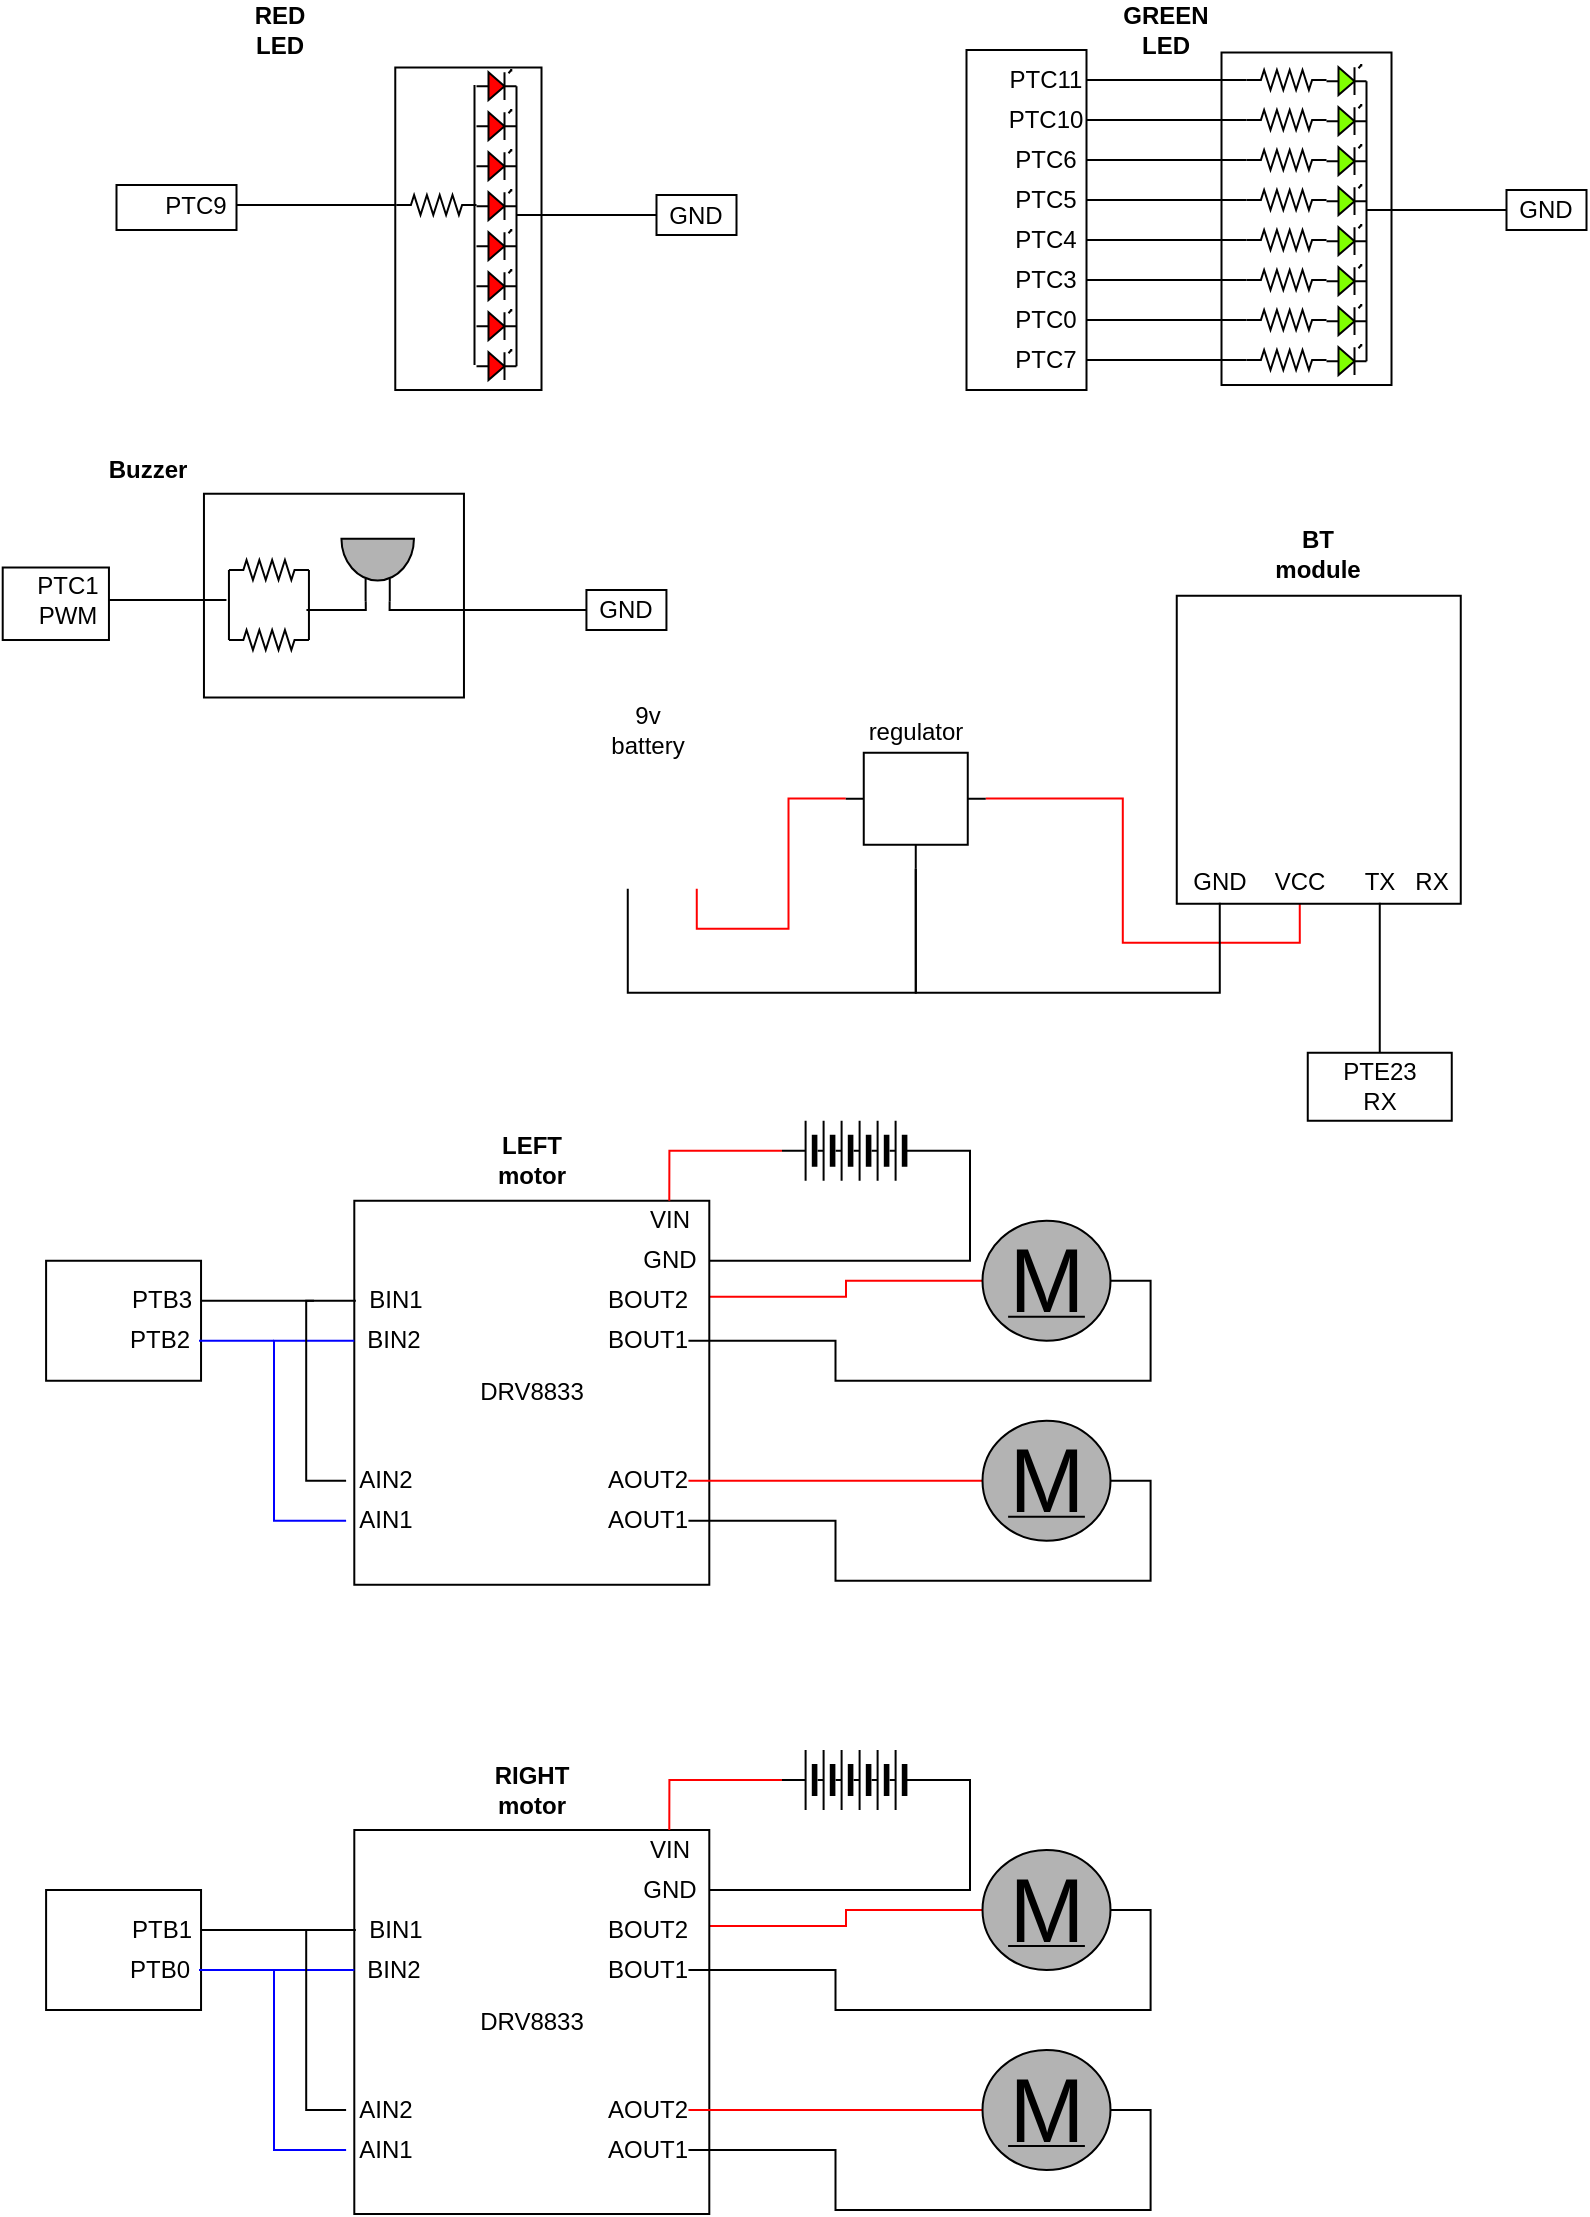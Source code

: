 <mxfile version="12.9.6" type="device"><diagram id="C5RBs43oDa-KdzZeNtuy" name="Page-1"><mxGraphModel dx="1038" dy="584" grid="1" gridSize="10" guides="1" tooltips="1" connect="1" arrows="1" fold="1" page="1" pageScale="1" pageWidth="827" pageHeight="1169" math="0" shadow="0"><root><mxCell id="WIyWlLk6GJQsqaUBKTNV-0"/><mxCell id="WIyWlLk6GJQsqaUBKTNV-1" parent="WIyWlLk6GJQsqaUBKTNV-0"/><mxCell id="u-RZP9D-TtajwMDXHxFr-22" value="" style="rounded=0;whiteSpace=wrap;html=1;rotation=90;" parent="WIyWlLk6GJQsqaUBKTNV-1" vertex="1"><mxGeometry x="593.13" y="81.88" width="166.25" height="85" as="geometry"/></mxCell><mxCell id="u-RZP9D-TtajwMDXHxFr-1" value="" style="pointerEvents=1;verticalLabelPosition=bottom;shadow=0;dashed=0;align=center;html=1;verticalAlign=top;shape=mxgraph.electrical.resistors.resistor_2;" parent="WIyWlLk6GJQsqaUBKTNV-1" vertex="1"><mxGeometry x="646.25" y="50" width="40" height="10" as="geometry"/></mxCell><mxCell id="u-RZP9D-TtajwMDXHxFr-2" value="" style="pointerEvents=1;verticalLabelPosition=bottom;shadow=0;dashed=0;align=center;html=1;verticalAlign=top;shape=mxgraph.electrical.resistors.resistor_2;" parent="WIyWlLk6GJQsqaUBKTNV-1" vertex="1"><mxGeometry x="646.25" y="70" width="40" height="10" as="geometry"/></mxCell><mxCell id="u-RZP9D-TtajwMDXHxFr-3" value="" style="pointerEvents=1;verticalLabelPosition=bottom;shadow=0;dashed=0;align=center;html=1;verticalAlign=top;shape=mxgraph.electrical.resistors.resistor_2;" parent="WIyWlLk6GJQsqaUBKTNV-1" vertex="1"><mxGeometry x="646.25" y="90" width="40" height="10" as="geometry"/></mxCell><mxCell id="u-RZP9D-TtajwMDXHxFr-4" value="" style="pointerEvents=1;verticalLabelPosition=bottom;shadow=0;dashed=0;align=center;html=1;verticalAlign=top;shape=mxgraph.electrical.resistors.resistor_2;" parent="WIyWlLk6GJQsqaUBKTNV-1" vertex="1"><mxGeometry x="646.25" y="110" width="40" height="10" as="geometry"/></mxCell><mxCell id="u-RZP9D-TtajwMDXHxFr-5" value="" style="verticalLabelPosition=bottom;shadow=0;dashed=0;align=center;html=1;verticalAlign=top;shape=mxgraph.electrical.opto_electronics.led_1;pointerEvents=1;fillColor=#80FF00;" parent="WIyWlLk6GJQsqaUBKTNV-1" vertex="1"><mxGeometry x="686.25" y="47.5" width="20" height="15" as="geometry"/></mxCell><mxCell id="u-RZP9D-TtajwMDXHxFr-10" value="" style="pointerEvents=1;verticalLabelPosition=bottom;shadow=0;dashed=0;align=center;html=1;verticalAlign=top;shape=mxgraph.electrical.resistors.resistor_2;" parent="WIyWlLk6GJQsqaUBKTNV-1" vertex="1"><mxGeometry x="646.25" y="190" width="40" height="10" as="geometry"/></mxCell><mxCell id="u-RZP9D-TtajwMDXHxFr-11" value="" style="pointerEvents=1;verticalLabelPosition=bottom;shadow=0;dashed=0;align=center;html=1;verticalAlign=top;shape=mxgraph.electrical.resistors.resistor_2;" parent="WIyWlLk6GJQsqaUBKTNV-1" vertex="1"><mxGeometry x="646.25" y="170" width="40" height="10" as="geometry"/></mxCell><mxCell id="u-RZP9D-TtajwMDXHxFr-12" value="" style="pointerEvents=1;verticalLabelPosition=bottom;shadow=0;dashed=0;align=center;html=1;verticalAlign=top;shape=mxgraph.electrical.resistors.resistor_2;" parent="WIyWlLk6GJQsqaUBKTNV-1" vertex="1"><mxGeometry x="646.25" y="150" width="40" height="10" as="geometry"/></mxCell><mxCell id="u-RZP9D-TtajwMDXHxFr-13" value="" style="pointerEvents=1;verticalLabelPosition=bottom;shadow=0;dashed=0;align=center;html=1;verticalAlign=top;shape=mxgraph.electrical.resistors.resistor_2;" parent="WIyWlLk6GJQsqaUBKTNV-1" vertex="1"><mxGeometry x="646.25" y="130" width="40" height="10" as="geometry"/></mxCell><mxCell id="u-RZP9D-TtajwMDXHxFr-15" value="" style="verticalLabelPosition=bottom;shadow=0;dashed=0;align=center;html=1;verticalAlign=top;shape=mxgraph.electrical.opto_electronics.led_1;pointerEvents=1;fillColor=#80FF00;" parent="WIyWlLk6GJQsqaUBKTNV-1" vertex="1"><mxGeometry x="686.25" y="87.5" width="20" height="15" as="geometry"/></mxCell><mxCell id="u-RZP9D-TtajwMDXHxFr-16" value="" style="verticalLabelPosition=bottom;shadow=0;dashed=0;align=center;html=1;verticalAlign=top;shape=mxgraph.electrical.opto_electronics.led_1;pointerEvents=1;fillColor=#80FF00;" parent="WIyWlLk6GJQsqaUBKTNV-1" vertex="1"><mxGeometry x="686.25" y="67.5" width="20" height="15" as="geometry"/></mxCell><mxCell id="u-RZP9D-TtajwMDXHxFr-17" value="" style="verticalLabelPosition=bottom;shadow=0;dashed=0;align=center;html=1;verticalAlign=top;shape=mxgraph.electrical.opto_electronics.led_1;pointerEvents=1;fillColor=#80FF00;" parent="WIyWlLk6GJQsqaUBKTNV-1" vertex="1"><mxGeometry x="686.25" y="107.5" width="20" height="15" as="geometry"/></mxCell><mxCell id="u-RZP9D-TtajwMDXHxFr-18" value="" style="verticalLabelPosition=bottom;shadow=0;dashed=0;align=center;html=1;verticalAlign=top;shape=mxgraph.electrical.opto_electronics.led_1;pointerEvents=1;fillColor=#80FF00;" parent="WIyWlLk6GJQsqaUBKTNV-1" vertex="1"><mxGeometry x="686.25" y="147.5" width="20" height="15" as="geometry"/></mxCell><mxCell id="u-RZP9D-TtajwMDXHxFr-19" value="" style="verticalLabelPosition=bottom;shadow=0;dashed=0;align=center;html=1;verticalAlign=top;shape=mxgraph.electrical.opto_electronics.led_1;pointerEvents=1;fillColor=#80FF00;" parent="WIyWlLk6GJQsqaUBKTNV-1" vertex="1"><mxGeometry x="686.25" y="127.5" width="20" height="15" as="geometry"/></mxCell><mxCell id="u-RZP9D-TtajwMDXHxFr-20" value="" style="verticalLabelPosition=bottom;shadow=0;dashed=0;align=center;html=1;verticalAlign=top;shape=mxgraph.electrical.opto_electronics.led_1;pointerEvents=1;fillColor=#80FF00;" parent="WIyWlLk6GJQsqaUBKTNV-1" vertex="1"><mxGeometry x="686.25" y="167.5" width="20" height="15" as="geometry"/></mxCell><mxCell id="u-RZP9D-TtajwMDXHxFr-21" value="" style="verticalLabelPosition=bottom;shadow=0;dashed=0;align=center;html=1;verticalAlign=top;shape=mxgraph.electrical.opto_electronics.led_1;pointerEvents=1;fillColor=#80FF00;" parent="WIyWlLk6GJQsqaUBKTNV-1" vertex="1"><mxGeometry x="686.25" y="187.5" width="20" height="15" as="geometry"/></mxCell><mxCell id="u-RZP9D-TtajwMDXHxFr-29" value="&lt;b&gt;GREEN LED&lt;/b&gt;" style="text;html=1;strokeColor=none;fillColor=none;align=center;verticalAlign=middle;whiteSpace=wrap;rounded=0;" parent="WIyWlLk6GJQsqaUBKTNV-1" vertex="1"><mxGeometry x="586.25" y="20" width="40" height="20" as="geometry"/></mxCell><mxCell id="u-RZP9D-TtajwMDXHxFr-30" value="" style="rounded=0;whiteSpace=wrap;html=1;rotation=90;" parent="WIyWlLk6GJQsqaUBKTNV-1" vertex="1"><mxGeometry x="451.25" y="95" width="170" height="60" as="geometry"/></mxCell><mxCell id="u-RZP9D-TtajwMDXHxFr-42" style="edgeStyle=orthogonalEdgeStyle;rounded=0;orthogonalLoop=1;jettySize=auto;html=1;exitX=1;exitY=0.5;exitDx=0;exitDy=0;entryX=0;entryY=0.5;entryDx=0;entryDy=0;entryPerimeter=0;endArrow=none;endFill=0;strokeColor=#000000;" parent="WIyWlLk6GJQsqaUBKTNV-1" source="u-RZP9D-TtajwMDXHxFr-31" target="u-RZP9D-TtajwMDXHxFr-3" edge="1"><mxGeometry relative="1" as="geometry"/></mxCell><mxCell id="u-RZP9D-TtajwMDXHxFr-31" value="PTC6" style="text;html=1;strokeColor=none;fillColor=none;align=center;verticalAlign=middle;whiteSpace=wrap;rounded=0;" parent="WIyWlLk6GJQsqaUBKTNV-1" vertex="1"><mxGeometry x="526.25" y="85" width="40" height="20" as="geometry"/></mxCell><mxCell id="u-RZP9D-TtajwMDXHxFr-41" style="edgeStyle=orthogonalEdgeStyle;rounded=0;orthogonalLoop=1;jettySize=auto;html=1;exitX=1;exitY=0.5;exitDx=0;exitDy=0;entryX=0;entryY=0.5;entryDx=0;entryDy=0;entryPerimeter=0;endArrow=none;endFill=0;strokeColor=#000000;" parent="WIyWlLk6GJQsqaUBKTNV-1" source="u-RZP9D-TtajwMDXHxFr-32" target="u-RZP9D-TtajwMDXHxFr-4" edge="1"><mxGeometry relative="1" as="geometry"/></mxCell><mxCell id="u-RZP9D-TtajwMDXHxFr-32" value="PTC5" style="text;html=1;strokeColor=none;fillColor=none;align=center;verticalAlign=middle;whiteSpace=wrap;rounded=0;" parent="WIyWlLk6GJQsqaUBKTNV-1" vertex="1"><mxGeometry x="526.25" y="105" width="40" height="20" as="geometry"/></mxCell><mxCell id="u-RZP9D-TtajwMDXHxFr-40" style="edgeStyle=orthogonalEdgeStyle;rounded=0;orthogonalLoop=1;jettySize=auto;html=1;exitX=1;exitY=0.5;exitDx=0;exitDy=0;entryX=0;entryY=0.5;entryDx=0;entryDy=0;entryPerimeter=0;endArrow=none;endFill=0;strokeColor=#000000;" parent="WIyWlLk6GJQsqaUBKTNV-1" source="u-RZP9D-TtajwMDXHxFr-33" target="u-RZP9D-TtajwMDXHxFr-13" edge="1"><mxGeometry relative="1" as="geometry"/></mxCell><mxCell id="u-RZP9D-TtajwMDXHxFr-33" value="PTC4" style="text;html=1;strokeColor=none;fillColor=none;align=center;verticalAlign=middle;whiteSpace=wrap;rounded=0;" parent="WIyWlLk6GJQsqaUBKTNV-1" vertex="1"><mxGeometry x="526.25" y="125" width="40" height="20" as="geometry"/></mxCell><mxCell id="u-RZP9D-TtajwMDXHxFr-39" style="edgeStyle=orthogonalEdgeStyle;rounded=0;orthogonalLoop=1;jettySize=auto;html=1;exitX=1;exitY=0.5;exitDx=0;exitDy=0;entryX=0;entryY=0.5;entryDx=0;entryDy=0;entryPerimeter=0;endArrow=none;endFill=0;strokeColor=#000000;" parent="WIyWlLk6GJQsqaUBKTNV-1" source="u-RZP9D-TtajwMDXHxFr-34" target="u-RZP9D-TtajwMDXHxFr-12" edge="1"><mxGeometry relative="1" as="geometry"/></mxCell><mxCell id="u-RZP9D-TtajwMDXHxFr-34" value="PTC3" style="text;html=1;strokeColor=none;fillColor=none;align=center;verticalAlign=middle;whiteSpace=wrap;rounded=0;" parent="WIyWlLk6GJQsqaUBKTNV-1" vertex="1"><mxGeometry x="526.25" y="145" width="40" height="20" as="geometry"/></mxCell><mxCell id="u-RZP9D-TtajwMDXHxFr-38" style="edgeStyle=orthogonalEdgeStyle;rounded=0;orthogonalLoop=1;jettySize=auto;html=1;exitX=1;exitY=0.5;exitDx=0;exitDy=0;entryX=0;entryY=0.5;entryDx=0;entryDy=0;entryPerimeter=0;endArrow=none;endFill=0;strokeColor=#000000;" parent="WIyWlLk6GJQsqaUBKTNV-1" source="u-RZP9D-TtajwMDXHxFr-35" target="u-RZP9D-TtajwMDXHxFr-11" edge="1"><mxGeometry relative="1" as="geometry"/></mxCell><mxCell id="u-RZP9D-TtajwMDXHxFr-35" value="PTC0" style="text;html=1;strokeColor=none;fillColor=none;align=center;verticalAlign=middle;whiteSpace=wrap;rounded=0;" parent="WIyWlLk6GJQsqaUBKTNV-1" vertex="1"><mxGeometry x="526.25" y="165" width="40" height="20" as="geometry"/></mxCell><mxCell id="u-RZP9D-TtajwMDXHxFr-37" style="edgeStyle=orthogonalEdgeStyle;rounded=0;orthogonalLoop=1;jettySize=auto;html=1;exitX=1;exitY=0.5;exitDx=0;exitDy=0;entryX=0;entryY=0.5;entryDx=0;entryDy=0;entryPerimeter=0;endArrow=none;endFill=0;strokeColor=#000000;" parent="WIyWlLk6GJQsqaUBKTNV-1" source="u-RZP9D-TtajwMDXHxFr-36" target="u-RZP9D-TtajwMDXHxFr-10" edge="1"><mxGeometry relative="1" as="geometry"/></mxCell><mxCell id="u-RZP9D-TtajwMDXHxFr-36" value="PTC7" style="text;html=1;strokeColor=none;fillColor=none;align=center;verticalAlign=middle;whiteSpace=wrap;rounded=0;" parent="WIyWlLk6GJQsqaUBKTNV-1" vertex="1"><mxGeometry x="526.25" y="185" width="40" height="20" as="geometry"/></mxCell><mxCell id="u-RZP9D-TtajwMDXHxFr-46" style="edgeStyle=orthogonalEdgeStyle;rounded=0;orthogonalLoop=1;jettySize=auto;html=1;entryX=0;entryY=0.5;entryDx=0;entryDy=0;entryPerimeter=0;endArrow=none;endFill=0;strokeColor=#000000;" parent="WIyWlLk6GJQsqaUBKTNV-1" source="u-RZP9D-TtajwMDXHxFr-43" target="u-RZP9D-TtajwMDXHxFr-2" edge="1"><mxGeometry relative="1" as="geometry"/></mxCell><mxCell id="u-RZP9D-TtajwMDXHxFr-43" value="PTC10" style="text;html=1;strokeColor=none;fillColor=none;align=center;verticalAlign=middle;whiteSpace=wrap;rounded=0;" parent="WIyWlLk6GJQsqaUBKTNV-1" vertex="1"><mxGeometry x="526.25" y="65" width="40" height="20" as="geometry"/></mxCell><mxCell id="u-RZP9D-TtajwMDXHxFr-45" style="edgeStyle=orthogonalEdgeStyle;rounded=0;orthogonalLoop=1;jettySize=auto;html=1;entryX=0;entryY=0.5;entryDx=0;entryDy=0;entryPerimeter=0;endArrow=none;endFill=0;strokeColor=#000000;" parent="WIyWlLk6GJQsqaUBKTNV-1" source="u-RZP9D-TtajwMDXHxFr-44" target="u-RZP9D-TtajwMDXHxFr-1" edge="1"><mxGeometry relative="1" as="geometry"/></mxCell><mxCell id="u-RZP9D-TtajwMDXHxFr-44" value="PTC11" style="text;html=1;strokeColor=none;fillColor=none;align=center;verticalAlign=middle;whiteSpace=wrap;rounded=0;" parent="WIyWlLk6GJQsqaUBKTNV-1" vertex="1"><mxGeometry x="526.25" y="45" width="40" height="20" as="geometry"/></mxCell><mxCell id="u-RZP9D-TtajwMDXHxFr-47" value="" style="endArrow=none;html=1;strokeColor=#000000;entryX=1;entryY=0.54;entryDx=0;entryDy=0;entryPerimeter=0;exitX=1;exitY=0.54;exitDx=0;exitDy=0;exitPerimeter=0;" parent="WIyWlLk6GJQsqaUBKTNV-1" source="u-RZP9D-TtajwMDXHxFr-21" target="u-RZP9D-TtajwMDXHxFr-5" edge="1"><mxGeometry width="50" height="50" relative="1" as="geometry"><mxPoint x="606.25" y="160" as="sourcePoint"/><mxPoint x="656.25" y="110" as="targetPoint"/></mxGeometry></mxCell><mxCell id="u-RZP9D-TtajwMDXHxFr-48" value="" style="endArrow=none;html=1;strokeColor=#000000;" parent="WIyWlLk6GJQsqaUBKTNV-1" edge="1"><mxGeometry width="50" height="50" relative="1" as="geometry"><mxPoint x="776.25" y="120" as="sourcePoint"/><mxPoint x="706.25" y="120" as="targetPoint"/></mxGeometry></mxCell><mxCell id="u-RZP9D-TtajwMDXHxFr-49" value="GND" style="rounded=0;whiteSpace=wrap;html=1;" parent="WIyWlLk6GJQsqaUBKTNV-1" vertex="1"><mxGeometry x="776.25" y="110" width="40" height="20" as="geometry"/></mxCell><mxCell id="uLHI5x7PCB_vC18Jawln-0" value="" style="rounded=0;whiteSpace=wrap;html=1;rotation=90;" vertex="1" parent="WIyWlLk6GJQsqaUBKTNV-1"><mxGeometry x="176.57" y="92.82" width="161.25" height="73.12" as="geometry"/></mxCell><mxCell id="uLHI5x7PCB_vC18Jawln-1" value="" style="pointerEvents=1;verticalLabelPosition=bottom;shadow=0;dashed=0;align=center;html=1;verticalAlign=top;shape=mxgraph.electrical.resistors.resistor_2;" vertex="1" parent="WIyWlLk6GJQsqaUBKTNV-1"><mxGeometry x="221.25" y="112.5" width="40" height="10" as="geometry"/></mxCell><mxCell id="uLHI5x7PCB_vC18Jawln-5" value="" style="verticalLabelPosition=bottom;shadow=0;dashed=0;align=center;html=1;verticalAlign=top;shape=mxgraph.electrical.opto_electronics.led_1;pointerEvents=1;fillColor=#FF0000;" vertex="1" parent="WIyWlLk6GJQsqaUBKTNV-1"><mxGeometry x="261.25" y="50" width="20" height="15" as="geometry"/></mxCell><mxCell id="uLHI5x7PCB_vC18Jawln-10" value="" style="verticalLabelPosition=bottom;shadow=0;dashed=0;align=center;html=1;verticalAlign=top;shape=mxgraph.electrical.opto_electronics.led_1;pointerEvents=1;fillColor=#FF0000;" vertex="1" parent="WIyWlLk6GJQsqaUBKTNV-1"><mxGeometry x="261.25" y="90" width="20" height="15" as="geometry"/></mxCell><mxCell id="uLHI5x7PCB_vC18Jawln-11" value="" style="verticalLabelPosition=bottom;shadow=0;dashed=0;align=center;html=1;verticalAlign=top;shape=mxgraph.electrical.opto_electronics.led_1;pointerEvents=1;fillColor=#FF0000;" vertex="1" parent="WIyWlLk6GJQsqaUBKTNV-1"><mxGeometry x="261.25" y="70" width="20" height="15" as="geometry"/></mxCell><mxCell id="uLHI5x7PCB_vC18Jawln-12" value="" style="verticalLabelPosition=bottom;shadow=0;dashed=0;align=center;html=1;verticalAlign=top;shape=mxgraph.electrical.opto_electronics.led_1;pointerEvents=1;fillColor=#FF0000;" vertex="1" parent="WIyWlLk6GJQsqaUBKTNV-1"><mxGeometry x="261.25" y="110" width="20" height="15" as="geometry"/></mxCell><mxCell id="uLHI5x7PCB_vC18Jawln-13" value="" style="verticalLabelPosition=bottom;shadow=0;dashed=0;align=center;html=1;verticalAlign=top;shape=mxgraph.electrical.opto_electronics.led_1;pointerEvents=1;fillColor=#FF0000;" vertex="1" parent="WIyWlLk6GJQsqaUBKTNV-1"><mxGeometry x="261.25" y="150" width="20" height="15" as="geometry"/></mxCell><mxCell id="uLHI5x7PCB_vC18Jawln-14" value="" style="verticalLabelPosition=bottom;shadow=0;dashed=0;align=center;html=1;verticalAlign=top;shape=mxgraph.electrical.opto_electronics.led_1;pointerEvents=1;fillColor=#FF0000;" vertex="1" parent="WIyWlLk6GJQsqaUBKTNV-1"><mxGeometry x="261.25" y="130" width="20" height="15" as="geometry"/></mxCell><mxCell id="uLHI5x7PCB_vC18Jawln-15" value="" style="verticalLabelPosition=bottom;shadow=0;dashed=0;align=center;html=1;verticalAlign=top;shape=mxgraph.electrical.opto_electronics.led_1;pointerEvents=1;fillColor=#FF0000;" vertex="1" parent="WIyWlLk6GJQsqaUBKTNV-1"><mxGeometry x="261.25" y="170" width="20" height="15" as="geometry"/></mxCell><mxCell id="uLHI5x7PCB_vC18Jawln-16" value="" style="verticalLabelPosition=bottom;shadow=0;dashed=0;align=center;html=1;verticalAlign=top;shape=mxgraph.electrical.opto_electronics.led_1;pointerEvents=1;fillColor=#FF0000;" vertex="1" parent="WIyWlLk6GJQsqaUBKTNV-1"><mxGeometry x="261.25" y="190" width="20" height="15" as="geometry"/></mxCell><mxCell id="uLHI5x7PCB_vC18Jawln-17" value="&lt;b&gt;RED&lt;br&gt;LED&lt;/b&gt;" style="text;html=1;strokeColor=none;fillColor=none;align=center;verticalAlign=middle;whiteSpace=wrap;rounded=0;" vertex="1" parent="WIyWlLk6GJQsqaUBKTNV-1"><mxGeometry x="142.82" y="20" width="40" height="20" as="geometry"/></mxCell><mxCell id="uLHI5x7PCB_vC18Jawln-18" value="" style="rounded=0;whiteSpace=wrap;html=1;rotation=90;" vertex="1" parent="WIyWlLk6GJQsqaUBKTNV-1"><mxGeometry x="100" y="88.75" width="22.5" height="60" as="geometry"/></mxCell><mxCell id="uLHI5x7PCB_vC18Jawln-43" style="edgeStyle=orthogonalEdgeStyle;rounded=0;orthogonalLoop=1;jettySize=auto;html=1;entryX=0;entryY=0.5;entryDx=0;entryDy=0;entryPerimeter=0;endArrow=none;endFill=0;" edge="1" parent="WIyWlLk6GJQsqaUBKTNV-1" source="uLHI5x7PCB_vC18Jawln-30" target="uLHI5x7PCB_vC18Jawln-1"><mxGeometry relative="1" as="geometry"/></mxCell><mxCell id="uLHI5x7PCB_vC18Jawln-30" value="PTC9" style="text;html=1;strokeColor=none;fillColor=none;align=center;verticalAlign=middle;whiteSpace=wrap;rounded=0;" vertex="1" parent="WIyWlLk6GJQsqaUBKTNV-1"><mxGeometry x="101.25" y="107.5" width="40" height="20" as="geometry"/></mxCell><mxCell id="uLHI5x7PCB_vC18Jawln-35" value="" style="endArrow=none;html=1;strokeColor=#000000;entryX=1;entryY=0.54;entryDx=0;entryDy=0;entryPerimeter=0;exitX=1;exitY=0.54;exitDx=0;exitDy=0;exitPerimeter=0;" edge="1" parent="WIyWlLk6GJQsqaUBKTNV-1" source="uLHI5x7PCB_vC18Jawln-16" target="uLHI5x7PCB_vC18Jawln-5"><mxGeometry width="50" height="50" relative="1" as="geometry"><mxPoint x="181.25" y="162.5" as="sourcePoint"/><mxPoint x="231.25" y="112.5" as="targetPoint"/></mxGeometry></mxCell><mxCell id="uLHI5x7PCB_vC18Jawln-36" value="" style="endArrow=none;html=1;strokeColor=#000000;" edge="1" parent="WIyWlLk6GJQsqaUBKTNV-1"><mxGeometry width="50" height="50" relative="1" as="geometry"><mxPoint x="351.25" y="122.5" as="sourcePoint"/><mxPoint x="281.25" y="122.5" as="targetPoint"/></mxGeometry></mxCell><mxCell id="uLHI5x7PCB_vC18Jawln-37" value="GND" style="rounded=0;whiteSpace=wrap;html=1;" vertex="1" parent="WIyWlLk6GJQsqaUBKTNV-1"><mxGeometry x="351.25" y="112.5" width="40" height="20" as="geometry"/></mxCell><mxCell id="uLHI5x7PCB_vC18Jawln-38" value="" style="endArrow=none;html=1;strokeColor=#000000;entryX=1;entryY=0.54;entryDx=0;entryDy=0;entryPerimeter=0;exitX=1;exitY=0.54;exitDx=0;exitDy=0;exitPerimeter=0;" edge="1" parent="WIyWlLk6GJQsqaUBKTNV-1"><mxGeometry width="50" height="50" relative="1" as="geometry"><mxPoint x="260.25" y="197.5" as="sourcePoint"/><mxPoint x="260.25" y="57.5" as="targetPoint"/></mxGeometry></mxCell><mxCell id="uLHI5x7PCB_vC18Jawln-44" value="" style="rounded=0;whiteSpace=wrap;html=1;rotation=90;" vertex="1" parent="WIyWlLk6GJQsqaUBKTNV-1"><mxGeometry x="139.04" y="247.81" width="101.88" height="130" as="geometry"/></mxCell><mxCell id="uLHI5x7PCB_vC18Jawln-64" style="edgeStyle=orthogonalEdgeStyle;rounded=0;orthogonalLoop=1;jettySize=auto;html=1;exitX=0;exitY=0.5;exitDx=0;exitDy=0;exitPerimeter=0;entryX=0;entryY=0.5;entryDx=0;entryDy=0;entryPerimeter=0;endArrow=none;endFill=0;" edge="1" parent="WIyWlLk6GJQsqaUBKTNV-1" source="uLHI5x7PCB_vC18Jawln-45" target="uLHI5x7PCB_vC18Jawln-63"><mxGeometry relative="1" as="geometry"/></mxCell><mxCell id="uLHI5x7PCB_vC18Jawln-65" style="edgeStyle=orthogonalEdgeStyle;rounded=0;orthogonalLoop=1;jettySize=auto;html=1;exitX=1;exitY=0.5;exitDx=0;exitDy=0;exitPerimeter=0;entryX=1;entryY=0.5;entryDx=0;entryDy=0;entryPerimeter=0;endArrow=none;endFill=0;" edge="1" parent="WIyWlLk6GJQsqaUBKTNV-1" source="uLHI5x7PCB_vC18Jawln-45" target="uLHI5x7PCB_vC18Jawln-63"><mxGeometry relative="1" as="geometry"/></mxCell><mxCell id="uLHI5x7PCB_vC18Jawln-45" value="" style="pointerEvents=1;verticalLabelPosition=bottom;shadow=0;dashed=0;align=center;html=1;verticalAlign=top;shape=mxgraph.electrical.resistors.resistor_2;" vertex="1" parent="WIyWlLk6GJQsqaUBKTNV-1"><mxGeometry x="137.47" y="295" width="40" height="10" as="geometry"/></mxCell><mxCell id="uLHI5x7PCB_vC18Jawln-54" value="&lt;b&gt;Buzzer&lt;/b&gt;" style="text;html=1;strokeColor=none;fillColor=none;align=center;verticalAlign=middle;whiteSpace=wrap;rounded=0;" vertex="1" parent="WIyWlLk6GJQsqaUBKTNV-1"><mxGeometry x="77.47" y="240" width="40" height="20" as="geometry"/></mxCell><mxCell id="uLHI5x7PCB_vC18Jawln-55" value="" style="rounded=0;whiteSpace=wrap;html=1;rotation=90;" vertex="1" parent="WIyWlLk6GJQsqaUBKTNV-1"><mxGeometry x="32.79" y="290.32" width="36.25" height="53.12" as="geometry"/></mxCell><mxCell id="uLHI5x7PCB_vC18Jawln-66" style="edgeStyle=orthogonalEdgeStyle;rounded=0;orthogonalLoop=1;jettySize=auto;html=1;endArrow=none;endFill=0;" edge="1" parent="WIyWlLk6GJQsqaUBKTNV-1" source="uLHI5x7PCB_vC18Jawln-57"><mxGeometry relative="1" as="geometry"><mxPoint x="136.22" y="315" as="targetPoint"/></mxGeometry></mxCell><mxCell id="uLHI5x7PCB_vC18Jawln-57" value="PTC1&lt;br&gt;PWM" style="text;html=1;strokeColor=none;fillColor=none;align=center;verticalAlign=middle;whiteSpace=wrap;rounded=0;" vertex="1" parent="WIyWlLk6GJQsqaUBKTNV-1"><mxGeometry x="37.47" y="305" width="40" height="20" as="geometry"/></mxCell><mxCell id="uLHI5x7PCB_vC18Jawln-60" value="GND" style="rounded=0;whiteSpace=wrap;html=1;" vertex="1" parent="WIyWlLk6GJQsqaUBKTNV-1"><mxGeometry x="316.22" y="310" width="40" height="20" as="geometry"/></mxCell><mxCell id="uLHI5x7PCB_vC18Jawln-63" value="" style="pointerEvents=1;verticalLabelPosition=bottom;shadow=0;dashed=0;align=center;html=1;verticalAlign=top;shape=mxgraph.electrical.resistors.resistor_2;" vertex="1" parent="WIyWlLk6GJQsqaUBKTNV-1"><mxGeometry x="137.47" y="330" width="40" height="10" as="geometry"/></mxCell><mxCell id="uLHI5x7PCB_vC18Jawln-69" style="edgeStyle=orthogonalEdgeStyle;rounded=0;orthogonalLoop=1;jettySize=auto;html=1;exitX=1;exitY=0.665;exitDx=0;exitDy=0;exitPerimeter=0;endArrow=none;endFill=0;" edge="1" parent="WIyWlLk6GJQsqaUBKTNV-1" source="uLHI5x7PCB_vC18Jawln-67"><mxGeometry relative="1" as="geometry"><mxPoint x="176.22" y="320" as="targetPoint"/><Array as="points"><mxPoint x="206.22" y="320"/></Array></mxGeometry></mxCell><mxCell id="uLHI5x7PCB_vC18Jawln-70" style="edgeStyle=orthogonalEdgeStyle;rounded=0;orthogonalLoop=1;jettySize=auto;html=1;exitX=1;exitY=0.335;exitDx=0;exitDy=0;exitPerimeter=0;entryX=0;entryY=0.5;entryDx=0;entryDy=0;endArrow=none;endFill=0;" edge="1" parent="WIyWlLk6GJQsqaUBKTNV-1" source="uLHI5x7PCB_vC18Jawln-67" target="uLHI5x7PCB_vC18Jawln-60"><mxGeometry relative="1" as="geometry"><Array as="points"><mxPoint x="218.22" y="320"/></Array></mxGeometry></mxCell><mxCell id="uLHI5x7PCB_vC18Jawln-67" value="" style="pointerEvents=1;verticalLabelPosition=bottom;shadow=0;dashed=0;align=center;html=1;verticalAlign=top;shape=mxgraph.electrical.electro-mechanical.buzzer;rotation=90;fillColor=#B3B3B3;" vertex="1" parent="WIyWlLk6GJQsqaUBKTNV-1"><mxGeometry x="196.22" y="281.88" width="31.25" height="36.25" as="geometry"/></mxCell><mxCell id="uLHI5x7PCB_vC18Jawln-75" value="&lt;b&gt;BT module&lt;/b&gt;" style="text;html=1;strokeColor=none;fillColor=none;align=center;verticalAlign=middle;whiteSpace=wrap;rounded=0;" vertex="1" parent="WIyWlLk6GJQsqaUBKTNV-1"><mxGeometry x="661.63" y="281.88" width="40" height="20" as="geometry"/></mxCell><mxCell id="uLHI5x7PCB_vC18Jawln-90" style="edgeStyle=orthogonalEdgeStyle;rounded=0;orthogonalLoop=1;jettySize=auto;html=1;exitX=0.25;exitY=0;exitDx=0;exitDy=0;entryX=0;entryY=0.395;entryDx=0;entryDy=0;entryPerimeter=0;endArrow=none;endFill=0;strokeColor=#FF0000;" edge="1" parent="WIyWlLk6GJQsqaUBKTNV-1" source="uLHI5x7PCB_vC18Jawln-84" target="uLHI5x7PCB_vC18Jawln-86"><mxGeometry relative="1" as="geometry"/></mxCell><mxCell id="uLHI5x7PCB_vC18Jawln-91" style="edgeStyle=orthogonalEdgeStyle;rounded=0;orthogonalLoop=1;jettySize=auto;html=1;exitX=0.75;exitY=0;exitDx=0;exitDy=0;entryX=0.5;entryY=1;entryDx=0;entryDy=0;entryPerimeter=0;endArrow=none;endFill=0;" edge="1" parent="WIyWlLk6GJQsqaUBKTNV-1" source="uLHI5x7PCB_vC18Jawln-84" target="uLHI5x7PCB_vC18Jawln-86"><mxGeometry relative="1" as="geometry"><Array as="points"><mxPoint x="336.88" y="511.38"/><mxPoint x="480.88" y="511.38"/></Array></mxGeometry></mxCell><mxCell id="uLHI5x7PCB_vC18Jawln-84" value="" style="shape=image;html=1;verticalAlign=top;verticalLabelPosition=bottom;labelBackgroundColor=#ffffff;imageAspect=0;aspect=fixed;image=https://cdn2.iconfinder.com/data/icons/ios-7-icons/50/car_battery-128.png;rotation=-180;flipH=1;" vertex="1" parent="WIyWlLk6GJQsqaUBKTNV-1"><mxGeometry x="319.63" y="390.38" width="69" height="69" as="geometry"/></mxCell><mxCell id="uLHI5x7PCB_vC18Jawln-85" value="9v battery" style="text;html=1;strokeColor=none;fillColor=none;align=center;verticalAlign=middle;whiteSpace=wrap;rounded=0;" vertex="1" parent="WIyWlLk6GJQsqaUBKTNV-1"><mxGeometry x="327.38" y="370.38" width="40" height="20" as="geometry"/></mxCell><mxCell id="uLHI5x7PCB_vC18Jawln-97" style="edgeStyle=orthogonalEdgeStyle;rounded=0;orthogonalLoop=1;jettySize=auto;html=1;exitX=1;exitY=0.395;exitDx=0;exitDy=0;exitPerimeter=0;entryX=0.5;entryY=1;entryDx=0;entryDy=0;endArrow=none;endFill=0;fontColor=#000000;strokeColor=#FF0000;" edge="1" parent="WIyWlLk6GJQsqaUBKTNV-1" source="uLHI5x7PCB_vC18Jawln-86" target="uLHI5x7PCB_vC18Jawln-94"><mxGeometry relative="1" as="geometry"/></mxCell><mxCell id="uLHI5x7PCB_vC18Jawln-86" value="" style="verticalLabelPosition=bottom;shadow=0;dashed=0;align=center;html=1;verticalAlign=top;shape=mxgraph.electrical.abstract.voltage_regulator;" vertex="1" parent="WIyWlLk6GJQsqaUBKTNV-1"><mxGeometry x="445.88" y="391.38" width="70" height="58" as="geometry"/></mxCell><mxCell id="uLHI5x7PCB_vC18Jawln-87" value="regulator" style="text;html=1;strokeColor=none;fillColor=none;align=center;verticalAlign=middle;whiteSpace=wrap;rounded=0;" vertex="1" parent="WIyWlLk6GJQsqaUBKTNV-1"><mxGeometry x="460.88" y="371.38" width="40" height="20" as="geometry"/></mxCell><mxCell id="uLHI5x7PCB_vC18Jawln-88" value="" style="rounded=0;whiteSpace=wrap;html=1;rotation=90;" vertex="1" parent="WIyWlLk6GJQsqaUBKTNV-1"><mxGeometry x="605.38" y="318.88" width="154" height="142" as="geometry"/></mxCell><mxCell id="uLHI5x7PCB_vC18Jawln-98" style="edgeStyle=orthogonalEdgeStyle;rounded=0;orthogonalLoop=1;jettySize=auto;html=1;exitX=0.5;exitY=1;exitDx=0;exitDy=0;entryX=0.5;entryY=1;entryDx=0;entryDy=0;entryPerimeter=0;endArrow=none;endFill=0;" edge="1" parent="WIyWlLk6GJQsqaUBKTNV-1" source="uLHI5x7PCB_vC18Jawln-93" target="uLHI5x7PCB_vC18Jawln-86"><mxGeometry relative="1" as="geometry"><Array as="points"><mxPoint x="632.88" y="511.38"/><mxPoint x="480.88" y="511.38"/></Array></mxGeometry></mxCell><mxCell id="uLHI5x7PCB_vC18Jawln-93" value="GND" style="text;html=1;strokeColor=none;fillColor=none;align=center;verticalAlign=middle;whiteSpace=wrap;rounded=0;" vertex="1" parent="WIyWlLk6GJQsqaUBKTNV-1"><mxGeometry x="612.88" y="446.38" width="40" height="20" as="geometry"/></mxCell><mxCell id="uLHI5x7PCB_vC18Jawln-94" value="VCC" style="text;html=1;strokeColor=none;fillColor=none;align=center;verticalAlign=middle;whiteSpace=wrap;rounded=0;" vertex="1" parent="WIyWlLk6GJQsqaUBKTNV-1"><mxGeometry x="652.88" y="446.38" width="40" height="20" as="geometry"/></mxCell><mxCell id="uLHI5x7PCB_vC18Jawln-100" style="edgeStyle=orthogonalEdgeStyle;rounded=0;orthogonalLoop=1;jettySize=auto;html=1;exitX=0.5;exitY=1;exitDx=0;exitDy=0;entryX=0;entryY=0.5;entryDx=0;entryDy=0;endArrow=none;endFill=0;" edge="1" parent="WIyWlLk6GJQsqaUBKTNV-1" source="uLHI5x7PCB_vC18Jawln-95" target="uLHI5x7PCB_vC18Jawln-99"><mxGeometry relative="1" as="geometry"/></mxCell><mxCell id="uLHI5x7PCB_vC18Jawln-95" value="TX" style="text;html=1;strokeColor=none;fillColor=none;align=center;verticalAlign=middle;whiteSpace=wrap;rounded=0;" vertex="1" parent="WIyWlLk6GJQsqaUBKTNV-1"><mxGeometry x="692.88" y="446.38" width="40" height="20" as="geometry"/></mxCell><mxCell id="uLHI5x7PCB_vC18Jawln-96" value="RX" style="text;html=1;strokeColor=none;fillColor=none;align=center;verticalAlign=middle;whiteSpace=wrap;rounded=0;" vertex="1" parent="WIyWlLk6GJQsqaUBKTNV-1"><mxGeometry x="719.13" y="446.38" width="40" height="20" as="geometry"/></mxCell><mxCell id="uLHI5x7PCB_vC18Jawln-99" value="PTE23&lt;br&gt;RX" style="rounded=0;whiteSpace=wrap;html=1;rotation=0;direction=south;" vertex="1" parent="WIyWlLk6GJQsqaUBKTNV-1"><mxGeometry x="676.88" y="541.38" width="72" height="34" as="geometry"/></mxCell><mxCell id="uLHI5x7PCB_vC18Jawln-141" style="edgeStyle=orthogonalEdgeStyle;rounded=0;orthogonalLoop=1;jettySize=auto;html=1;exitX=0;exitY=0.75;exitDx=0;exitDy=0;entryX=0;entryY=0.5;entryDx=0;entryDy=0;entryPerimeter=0;endArrow=none;endFill=0;strokeColor=#FF0000;fontColor=#000000;" edge="1" parent="WIyWlLk6GJQsqaUBKTNV-1" source="uLHI5x7PCB_vC18Jawln-108" target="uLHI5x7PCB_vC18Jawln-139"><mxGeometry relative="1" as="geometry"/></mxCell><mxCell id="uLHI5x7PCB_vC18Jawln-108" value="DRV8833" style="rounded=0;whiteSpace=wrap;html=1;rotation=0;direction=west;" vertex="1" parent="WIyWlLk6GJQsqaUBKTNV-1"><mxGeometry x="200.15" y="615.38" width="177.5" height="192" as="geometry"/></mxCell><mxCell id="uLHI5x7PCB_vC18Jawln-109" value="&lt;b&gt;LEFT motor&lt;/b&gt;" style="text;html=1;strokeColor=none;fillColor=none;align=center;verticalAlign=middle;whiteSpace=wrap;rounded=0;" vertex="1" parent="WIyWlLk6GJQsqaUBKTNV-1"><mxGeometry x="268.9" y="585.38" width="40" height="20" as="geometry"/></mxCell><mxCell id="uLHI5x7PCB_vC18Jawln-110" value="BOUT2" style="text;html=1;strokeColor=none;fillColor=none;align=center;verticalAlign=middle;whiteSpace=wrap;rounded=0;" vertex="1" parent="WIyWlLk6GJQsqaUBKTNV-1"><mxGeometry x="327.21" y="655.38" width="40" height="20" as="geometry"/></mxCell><mxCell id="uLHI5x7PCB_vC18Jawln-143" style="edgeStyle=orthogonalEdgeStyle;rounded=0;orthogonalLoop=1;jettySize=auto;html=1;entryX=1;entryY=0.5;entryDx=0;entryDy=0;entryPerimeter=0;endArrow=none;endFill=0;strokeColor=#000000;fontColor=#000000;" edge="1" parent="WIyWlLk6GJQsqaUBKTNV-1" source="uLHI5x7PCB_vC18Jawln-111" target="uLHI5x7PCB_vC18Jawln-139"><mxGeometry relative="1" as="geometry"/></mxCell><mxCell id="uLHI5x7PCB_vC18Jawln-111" value="BOUT1" style="text;html=1;strokeColor=none;fillColor=none;align=center;verticalAlign=middle;whiteSpace=wrap;rounded=0;" vertex="1" parent="WIyWlLk6GJQsqaUBKTNV-1"><mxGeometry x="327.21" y="675.38" width="40" height="20" as="geometry"/></mxCell><mxCell id="uLHI5x7PCB_vC18Jawln-145" style="edgeStyle=orthogonalEdgeStyle;rounded=0;orthogonalLoop=1;jettySize=auto;html=1;entryX=0;entryY=0.5;entryDx=0;entryDy=0;entryPerimeter=0;endArrow=none;endFill=0;strokeColor=#FF0000;fontColor=#000000;" edge="1" parent="WIyWlLk6GJQsqaUBKTNV-1" source="uLHI5x7PCB_vC18Jawln-112" target="uLHI5x7PCB_vC18Jawln-140"><mxGeometry relative="1" as="geometry"/></mxCell><mxCell id="uLHI5x7PCB_vC18Jawln-112" value="AOUT2" style="text;html=1;strokeColor=none;fillColor=none;align=center;verticalAlign=middle;whiteSpace=wrap;rounded=0;" vertex="1" parent="WIyWlLk6GJQsqaUBKTNV-1"><mxGeometry x="327.21" y="745.38" width="40" height="20" as="geometry"/></mxCell><mxCell id="uLHI5x7PCB_vC18Jawln-146" style="edgeStyle=orthogonalEdgeStyle;rounded=0;orthogonalLoop=1;jettySize=auto;html=1;entryX=1;entryY=0.5;entryDx=0;entryDy=0;entryPerimeter=0;endArrow=none;endFill=0;strokeColor=#000000;fontColor=#000000;" edge="1" parent="WIyWlLk6GJQsqaUBKTNV-1" source="uLHI5x7PCB_vC18Jawln-113" target="uLHI5x7PCB_vC18Jawln-140"><mxGeometry relative="1" as="geometry"/></mxCell><mxCell id="uLHI5x7PCB_vC18Jawln-113" value="AOUT1" style="text;html=1;strokeColor=none;fillColor=none;align=center;verticalAlign=middle;whiteSpace=wrap;rounded=0;" vertex="1" parent="WIyWlLk6GJQsqaUBKTNV-1"><mxGeometry x="327.21" y="765.38" width="40" height="20" as="geometry"/></mxCell><mxCell id="uLHI5x7PCB_vC18Jawln-117" value="AIN2" style="text;html=1;strokeColor=none;fillColor=none;align=center;verticalAlign=middle;whiteSpace=wrap;rounded=0;" vertex="1" parent="WIyWlLk6GJQsqaUBKTNV-1"><mxGeometry x="196.05" y="745.38" width="40" height="20" as="geometry"/></mxCell><mxCell id="uLHI5x7PCB_vC18Jawln-118" value="AIN1" style="text;html=1;strokeColor=none;fillColor=none;align=center;verticalAlign=middle;whiteSpace=wrap;rounded=0;" vertex="1" parent="WIyWlLk6GJQsqaUBKTNV-1"><mxGeometry x="196.05" y="765.38" width="40" height="20" as="geometry"/></mxCell><mxCell id="uLHI5x7PCB_vC18Jawln-135" style="edgeStyle=orthogonalEdgeStyle;rounded=0;orthogonalLoop=1;jettySize=auto;html=1;exitX=0;exitY=0.5;exitDx=0;exitDy=0;entryX=0;entryY=0.5;entryDx=0;entryDy=0;endArrow=none;endFill=0;strokeColor=#0000FF;fontColor=#000000;" edge="1" parent="WIyWlLk6GJQsqaUBKTNV-1" source="uLHI5x7PCB_vC18Jawln-119" target="uLHI5x7PCB_vC18Jawln-118"><mxGeometry relative="1" as="geometry"><Array as="points"><mxPoint x="160" y="685.38"/><mxPoint x="160" y="775.38"/></Array></mxGeometry></mxCell><mxCell id="uLHI5x7PCB_vC18Jawln-119" value="BIN2" style="text;html=1;strokeColor=none;fillColor=none;align=center;verticalAlign=middle;whiteSpace=wrap;rounded=0;" vertex="1" parent="WIyWlLk6GJQsqaUBKTNV-1"><mxGeometry x="200.15" y="675.38" width="40" height="20" as="geometry"/></mxCell><mxCell id="uLHI5x7PCB_vC18Jawln-134" style="edgeStyle=orthogonalEdgeStyle;rounded=0;orthogonalLoop=1;jettySize=auto;html=1;exitX=0;exitY=0.5;exitDx=0;exitDy=0;entryX=0;entryY=0.5;entryDx=0;entryDy=0;endArrow=none;endFill=0;strokeColor=#000000;fontColor=#000000;" edge="1" parent="WIyWlLk6GJQsqaUBKTNV-1" source="uLHI5x7PCB_vC18Jawln-120" target="uLHI5x7PCB_vC18Jawln-117"><mxGeometry relative="1" as="geometry"/></mxCell><mxCell id="uLHI5x7PCB_vC18Jawln-120" value="BIN1" style="text;html=1;strokeColor=none;fillColor=none;align=center;verticalAlign=middle;whiteSpace=wrap;rounded=0;" vertex="1" parent="WIyWlLk6GJQsqaUBKTNV-1"><mxGeometry x="200.92" y="655.38" width="40" height="20" as="geometry"/></mxCell><mxCell id="uLHI5x7PCB_vC18Jawln-123" value="" style="rounded=0;whiteSpace=wrap;html=1;rotation=0;direction=west;" vertex="1" parent="WIyWlLk6GJQsqaUBKTNV-1"><mxGeometry x="46.05" y="645.38" width="77.47" height="60" as="geometry"/></mxCell><mxCell id="uLHI5x7PCB_vC18Jawln-136" style="edgeStyle=orthogonalEdgeStyle;rounded=0;orthogonalLoop=1;jettySize=auto;html=1;exitX=1;exitY=0.5;exitDx=0;exitDy=0;endArrow=none;endFill=0;strokeColor=#0000FF;fontColor=#000000;" edge="1" parent="WIyWlLk6GJQsqaUBKTNV-1" source="uLHI5x7PCB_vC18Jawln-124"><mxGeometry relative="1" as="geometry"><mxPoint x="160" y="685.38" as="targetPoint"/></mxGeometry></mxCell><mxCell id="uLHI5x7PCB_vC18Jawln-124" value="PTB2" style="text;html=1;strokeColor=none;fillColor=none;align=center;verticalAlign=middle;whiteSpace=wrap;rounded=0;" vertex="1" parent="WIyWlLk6GJQsqaUBKTNV-1"><mxGeometry x="82.5" y="675.38" width="40" height="20" as="geometry"/></mxCell><mxCell id="uLHI5x7PCB_vC18Jawln-138" style="edgeStyle=orthogonalEdgeStyle;rounded=0;orthogonalLoop=1;jettySize=auto;html=1;exitX=1;exitY=0.5;exitDx=0;exitDy=0;endArrow=none;endFill=0;strokeColor=#000000;fontColor=#000000;" edge="1" parent="WIyWlLk6GJQsqaUBKTNV-1" source="uLHI5x7PCB_vC18Jawln-125"><mxGeometry relative="1" as="geometry"><mxPoint x="180" y="665.38" as="targetPoint"/></mxGeometry></mxCell><mxCell id="uLHI5x7PCB_vC18Jawln-125" value="PTB3" style="text;html=1;strokeColor=none;fillColor=none;align=center;verticalAlign=middle;whiteSpace=wrap;rounded=0;" vertex="1" parent="WIyWlLk6GJQsqaUBKTNV-1"><mxGeometry x="83.52" y="655.38" width="40" height="20" as="geometry"/></mxCell><mxCell id="uLHI5x7PCB_vC18Jawln-126" value="GND" style="text;html=1;strokeColor=none;fillColor=none;align=center;verticalAlign=middle;whiteSpace=wrap;rounded=0;" vertex="1" parent="WIyWlLk6GJQsqaUBKTNV-1"><mxGeometry x="337.65" y="635.38" width="40" height="20" as="geometry"/></mxCell><mxCell id="uLHI5x7PCB_vC18Jawln-127" value="VIN" style="text;html=1;strokeColor=none;fillColor=none;align=center;verticalAlign=middle;whiteSpace=wrap;rounded=0;" vertex="1" parent="WIyWlLk6GJQsqaUBKTNV-1"><mxGeometry x="337.65" y="615.38" width="40" height="20" as="geometry"/></mxCell><mxCell id="uLHI5x7PCB_vC18Jawln-129" style="edgeStyle=orthogonalEdgeStyle;rounded=0;orthogonalLoop=1;jettySize=auto;html=1;entryX=0.5;entryY=0;entryDx=0;entryDy=0;endArrow=none;endFill=0;strokeColor=#FF0000;fontColor=#000000;" edge="1" parent="WIyWlLk6GJQsqaUBKTNV-1" source="uLHI5x7PCB_vC18Jawln-128" target="uLHI5x7PCB_vC18Jawln-127"><mxGeometry relative="1" as="geometry"/></mxCell><mxCell id="uLHI5x7PCB_vC18Jawln-130" style="edgeStyle=orthogonalEdgeStyle;rounded=0;orthogonalLoop=1;jettySize=auto;html=1;exitX=0;exitY=0.5;exitDx=0;exitDy=0;entryX=1;entryY=0.5;entryDx=0;entryDy=0;endArrow=none;endFill=0;strokeColor=#000000;fontColor=#000000;" edge="1" parent="WIyWlLk6GJQsqaUBKTNV-1" source="uLHI5x7PCB_vC18Jawln-128" target="uLHI5x7PCB_vC18Jawln-126"><mxGeometry relative="1" as="geometry"/></mxCell><mxCell id="uLHI5x7PCB_vC18Jawln-128" value="" style="pointerEvents=1;verticalLabelPosition=bottom;shadow=0;dashed=0;align=center;html=1;verticalAlign=top;shape=mxgraph.electrical.miscellaneous.batteryStack;fillColor=#B3B3B3;fontColor=#000000;rotation=-180;" vertex="1" parent="WIyWlLk6GJQsqaUBKTNV-1"><mxGeometry x="414" y="575.38" width="74" height="30" as="geometry"/></mxCell><mxCell id="uLHI5x7PCB_vC18Jawln-139" value="M" style="dashed=0;outlineConnect=0;align=center;html=1;shape=mxgraph.pid.engines.electric_motor_(dc);fontSize=45;fillColor=#B3B3B3;" vertex="1" parent="WIyWlLk6GJQsqaUBKTNV-1"><mxGeometry x="514.25" y="625.38" width="64" height="60" as="geometry"/></mxCell><mxCell id="uLHI5x7PCB_vC18Jawln-140" value="M" style="dashed=0;outlineConnect=0;align=center;html=1;shape=mxgraph.pid.engines.electric_motor_(dc);fontSize=45;fillColor=#B3B3B3;" vertex="1" parent="WIyWlLk6GJQsqaUBKTNV-1"><mxGeometry x="514.25" y="725.38" width="64" height="60" as="geometry"/></mxCell><mxCell id="uLHI5x7PCB_vC18Jawln-147" style="edgeStyle=orthogonalEdgeStyle;rounded=0;orthogonalLoop=1;jettySize=auto;html=1;exitX=0;exitY=0.75;exitDx=0;exitDy=0;entryX=0;entryY=0.5;entryDx=0;entryDy=0;entryPerimeter=0;endArrow=none;endFill=0;strokeColor=#FF0000;fontColor=#000000;" edge="1" parent="WIyWlLk6GJQsqaUBKTNV-1" source="uLHI5x7PCB_vC18Jawln-148" target="uLHI5x7PCB_vC18Jawln-173"><mxGeometry relative="1" as="geometry"/></mxCell><mxCell id="uLHI5x7PCB_vC18Jawln-148" value="DRV8833" style="rounded=0;whiteSpace=wrap;html=1;rotation=0;direction=west;" vertex="1" parent="WIyWlLk6GJQsqaUBKTNV-1"><mxGeometry x="200.15" y="930" width="177.5" height="192" as="geometry"/></mxCell><mxCell id="uLHI5x7PCB_vC18Jawln-149" value="&lt;b&gt;RIGHT motor&lt;/b&gt;" style="text;html=1;strokeColor=none;fillColor=none;align=center;verticalAlign=middle;whiteSpace=wrap;rounded=0;" vertex="1" parent="WIyWlLk6GJQsqaUBKTNV-1"><mxGeometry x="268.9" y="900" width="40" height="20" as="geometry"/></mxCell><mxCell id="uLHI5x7PCB_vC18Jawln-150" value="BOUT2" style="text;html=1;strokeColor=none;fillColor=none;align=center;verticalAlign=middle;whiteSpace=wrap;rounded=0;" vertex="1" parent="WIyWlLk6GJQsqaUBKTNV-1"><mxGeometry x="327.21" y="970" width="40" height="20" as="geometry"/></mxCell><mxCell id="uLHI5x7PCB_vC18Jawln-151" style="edgeStyle=orthogonalEdgeStyle;rounded=0;orthogonalLoop=1;jettySize=auto;html=1;entryX=1;entryY=0.5;entryDx=0;entryDy=0;entryPerimeter=0;endArrow=none;endFill=0;strokeColor=#000000;fontColor=#000000;" edge="1" parent="WIyWlLk6GJQsqaUBKTNV-1" source="uLHI5x7PCB_vC18Jawln-152" target="uLHI5x7PCB_vC18Jawln-173"><mxGeometry relative="1" as="geometry"/></mxCell><mxCell id="uLHI5x7PCB_vC18Jawln-152" value="BOUT1" style="text;html=1;strokeColor=none;fillColor=none;align=center;verticalAlign=middle;whiteSpace=wrap;rounded=0;" vertex="1" parent="WIyWlLk6GJQsqaUBKTNV-1"><mxGeometry x="327.21" y="990" width="40" height="20" as="geometry"/></mxCell><mxCell id="uLHI5x7PCB_vC18Jawln-153" style="edgeStyle=orthogonalEdgeStyle;rounded=0;orthogonalLoop=1;jettySize=auto;html=1;entryX=0;entryY=0.5;entryDx=0;entryDy=0;entryPerimeter=0;endArrow=none;endFill=0;strokeColor=#FF0000;fontColor=#000000;" edge="1" parent="WIyWlLk6GJQsqaUBKTNV-1" source="uLHI5x7PCB_vC18Jawln-154" target="uLHI5x7PCB_vC18Jawln-174"><mxGeometry relative="1" as="geometry"/></mxCell><mxCell id="uLHI5x7PCB_vC18Jawln-154" value="AOUT2" style="text;html=1;strokeColor=none;fillColor=none;align=center;verticalAlign=middle;whiteSpace=wrap;rounded=0;" vertex="1" parent="WIyWlLk6GJQsqaUBKTNV-1"><mxGeometry x="327.21" y="1060" width="40" height="20" as="geometry"/></mxCell><mxCell id="uLHI5x7PCB_vC18Jawln-155" style="edgeStyle=orthogonalEdgeStyle;rounded=0;orthogonalLoop=1;jettySize=auto;html=1;entryX=1;entryY=0.5;entryDx=0;entryDy=0;entryPerimeter=0;endArrow=none;endFill=0;strokeColor=#000000;fontColor=#000000;" edge="1" parent="WIyWlLk6GJQsqaUBKTNV-1" source="uLHI5x7PCB_vC18Jawln-156" target="uLHI5x7PCB_vC18Jawln-174"><mxGeometry relative="1" as="geometry"/></mxCell><mxCell id="uLHI5x7PCB_vC18Jawln-156" value="AOUT1" style="text;html=1;strokeColor=none;fillColor=none;align=center;verticalAlign=middle;whiteSpace=wrap;rounded=0;" vertex="1" parent="WIyWlLk6GJQsqaUBKTNV-1"><mxGeometry x="327.21" y="1080" width="40" height="20" as="geometry"/></mxCell><mxCell id="uLHI5x7PCB_vC18Jawln-157" value="AIN2" style="text;html=1;strokeColor=none;fillColor=none;align=center;verticalAlign=middle;whiteSpace=wrap;rounded=0;" vertex="1" parent="WIyWlLk6GJQsqaUBKTNV-1"><mxGeometry x="196.05" y="1060" width="40" height="20" as="geometry"/></mxCell><mxCell id="uLHI5x7PCB_vC18Jawln-158" value="AIN1" style="text;html=1;strokeColor=none;fillColor=none;align=center;verticalAlign=middle;whiteSpace=wrap;rounded=0;" vertex="1" parent="WIyWlLk6GJQsqaUBKTNV-1"><mxGeometry x="196.05" y="1080" width="40" height="20" as="geometry"/></mxCell><mxCell id="uLHI5x7PCB_vC18Jawln-159" style="edgeStyle=orthogonalEdgeStyle;rounded=0;orthogonalLoop=1;jettySize=auto;html=1;exitX=0;exitY=0.5;exitDx=0;exitDy=0;entryX=0;entryY=0.5;entryDx=0;entryDy=0;endArrow=none;endFill=0;strokeColor=#0000FF;fontColor=#000000;" edge="1" parent="WIyWlLk6GJQsqaUBKTNV-1" source="uLHI5x7PCB_vC18Jawln-160" target="uLHI5x7PCB_vC18Jawln-158"><mxGeometry relative="1" as="geometry"><Array as="points"><mxPoint x="160" y="1000"/><mxPoint x="160" y="1090"/></Array></mxGeometry></mxCell><mxCell id="uLHI5x7PCB_vC18Jawln-160" value="BIN2" style="text;html=1;strokeColor=none;fillColor=none;align=center;verticalAlign=middle;whiteSpace=wrap;rounded=0;" vertex="1" parent="WIyWlLk6GJQsqaUBKTNV-1"><mxGeometry x="200.15" y="990" width="40" height="20" as="geometry"/></mxCell><mxCell id="uLHI5x7PCB_vC18Jawln-161" style="edgeStyle=orthogonalEdgeStyle;rounded=0;orthogonalLoop=1;jettySize=auto;html=1;exitX=0;exitY=0.5;exitDx=0;exitDy=0;entryX=0;entryY=0.5;entryDx=0;entryDy=0;endArrow=none;endFill=0;strokeColor=#000000;fontColor=#000000;" edge="1" parent="WIyWlLk6GJQsqaUBKTNV-1" source="uLHI5x7PCB_vC18Jawln-162" target="uLHI5x7PCB_vC18Jawln-157"><mxGeometry relative="1" as="geometry"/></mxCell><mxCell id="uLHI5x7PCB_vC18Jawln-162" value="BIN1" style="text;html=1;strokeColor=none;fillColor=none;align=center;verticalAlign=middle;whiteSpace=wrap;rounded=0;" vertex="1" parent="WIyWlLk6GJQsqaUBKTNV-1"><mxGeometry x="200.92" y="970" width="40" height="20" as="geometry"/></mxCell><mxCell id="uLHI5x7PCB_vC18Jawln-163" value="" style="rounded=0;whiteSpace=wrap;html=1;rotation=0;direction=west;" vertex="1" parent="WIyWlLk6GJQsqaUBKTNV-1"><mxGeometry x="46.05" y="960" width="77.47" height="60" as="geometry"/></mxCell><mxCell id="uLHI5x7PCB_vC18Jawln-164" style="edgeStyle=orthogonalEdgeStyle;rounded=0;orthogonalLoop=1;jettySize=auto;html=1;exitX=1;exitY=0.5;exitDx=0;exitDy=0;endArrow=none;endFill=0;strokeColor=#0000FF;fontColor=#000000;" edge="1" parent="WIyWlLk6GJQsqaUBKTNV-1" source="uLHI5x7PCB_vC18Jawln-165"><mxGeometry relative="1" as="geometry"><mxPoint x="160" y="1000" as="targetPoint"/></mxGeometry></mxCell><mxCell id="uLHI5x7PCB_vC18Jawln-165" value="PTB0" style="text;html=1;strokeColor=none;fillColor=none;align=center;verticalAlign=middle;whiteSpace=wrap;rounded=0;" vertex="1" parent="WIyWlLk6GJQsqaUBKTNV-1"><mxGeometry x="82.5" y="990" width="40" height="20" as="geometry"/></mxCell><mxCell id="uLHI5x7PCB_vC18Jawln-166" style="edgeStyle=orthogonalEdgeStyle;rounded=0;orthogonalLoop=1;jettySize=auto;html=1;exitX=1;exitY=0.5;exitDx=0;exitDy=0;endArrow=none;endFill=0;strokeColor=#000000;fontColor=#000000;" edge="1" parent="WIyWlLk6GJQsqaUBKTNV-1" source="uLHI5x7PCB_vC18Jawln-167"><mxGeometry relative="1" as="geometry"><mxPoint x="180" y="980" as="targetPoint"/></mxGeometry></mxCell><mxCell id="uLHI5x7PCB_vC18Jawln-167" value="PTB1" style="text;html=1;strokeColor=none;fillColor=none;align=center;verticalAlign=middle;whiteSpace=wrap;rounded=0;" vertex="1" parent="WIyWlLk6GJQsqaUBKTNV-1"><mxGeometry x="83.52" y="970" width="40" height="20" as="geometry"/></mxCell><mxCell id="uLHI5x7PCB_vC18Jawln-168" value="GND" style="text;html=1;strokeColor=none;fillColor=none;align=center;verticalAlign=middle;whiteSpace=wrap;rounded=0;" vertex="1" parent="WIyWlLk6GJQsqaUBKTNV-1"><mxGeometry x="337.65" y="950" width="40" height="20" as="geometry"/></mxCell><mxCell id="uLHI5x7PCB_vC18Jawln-169" value="VIN" style="text;html=1;strokeColor=none;fillColor=none;align=center;verticalAlign=middle;whiteSpace=wrap;rounded=0;" vertex="1" parent="WIyWlLk6GJQsqaUBKTNV-1"><mxGeometry x="337.65" y="930" width="40" height="20" as="geometry"/></mxCell><mxCell id="uLHI5x7PCB_vC18Jawln-170" style="edgeStyle=orthogonalEdgeStyle;rounded=0;orthogonalLoop=1;jettySize=auto;html=1;entryX=0.5;entryY=0;entryDx=0;entryDy=0;endArrow=none;endFill=0;strokeColor=#FF0000;fontColor=#000000;" edge="1" parent="WIyWlLk6GJQsqaUBKTNV-1" source="uLHI5x7PCB_vC18Jawln-172" target="uLHI5x7PCB_vC18Jawln-169"><mxGeometry relative="1" as="geometry"/></mxCell><mxCell id="uLHI5x7PCB_vC18Jawln-171" style="edgeStyle=orthogonalEdgeStyle;rounded=0;orthogonalLoop=1;jettySize=auto;html=1;exitX=0;exitY=0.5;exitDx=0;exitDy=0;entryX=1;entryY=0.5;entryDx=0;entryDy=0;endArrow=none;endFill=0;strokeColor=#000000;fontColor=#000000;" edge="1" parent="WIyWlLk6GJQsqaUBKTNV-1" source="uLHI5x7PCB_vC18Jawln-172" target="uLHI5x7PCB_vC18Jawln-168"><mxGeometry relative="1" as="geometry"/></mxCell><mxCell id="uLHI5x7PCB_vC18Jawln-172" value="" style="pointerEvents=1;verticalLabelPosition=bottom;shadow=0;dashed=0;align=center;html=1;verticalAlign=top;shape=mxgraph.electrical.miscellaneous.batteryStack;fillColor=#B3B3B3;fontColor=#000000;rotation=-180;" vertex="1" parent="WIyWlLk6GJQsqaUBKTNV-1"><mxGeometry x="414" y="890" width="74" height="30" as="geometry"/></mxCell><mxCell id="uLHI5x7PCB_vC18Jawln-173" value="M" style="dashed=0;outlineConnect=0;align=center;html=1;shape=mxgraph.pid.engines.electric_motor_(dc);fontSize=45;fillColor=#B3B3B3;" vertex="1" parent="WIyWlLk6GJQsqaUBKTNV-1"><mxGeometry x="514.25" y="940" width="64" height="60" as="geometry"/></mxCell><mxCell id="uLHI5x7PCB_vC18Jawln-174" value="M" style="dashed=0;outlineConnect=0;align=center;html=1;shape=mxgraph.pid.engines.electric_motor_(dc);fontSize=45;fillColor=#B3B3B3;" vertex="1" parent="WIyWlLk6GJQsqaUBKTNV-1"><mxGeometry x="514.25" y="1040" width="64" height="60" as="geometry"/></mxCell></root></mxGraphModel></diagram></mxfile>